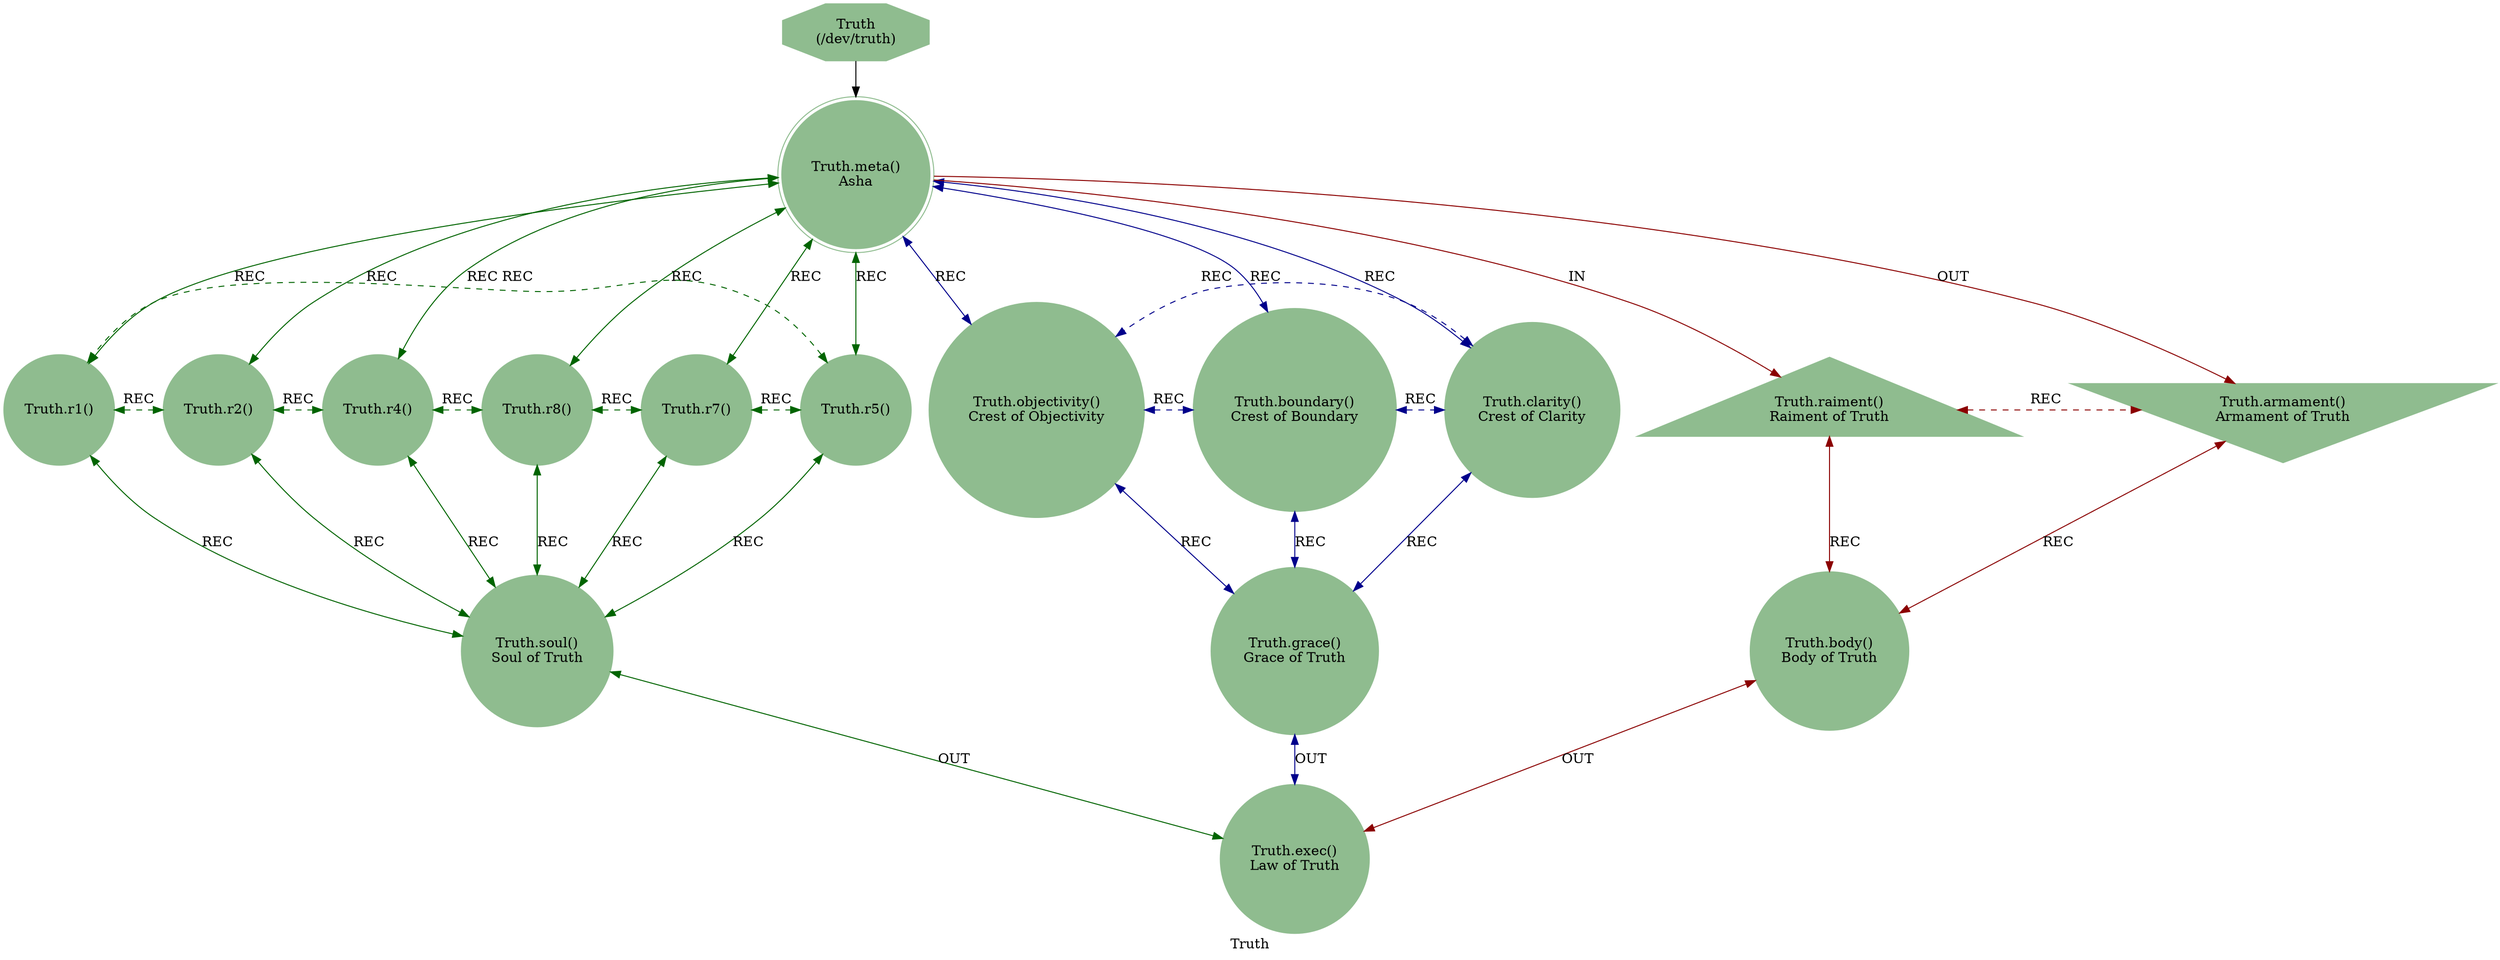 strict digraph TruthEngine {
    label = "Truth";
    style = filled;
    color = blue;
    comment = "";
    node [shape = polygon; sides = 8; style = filled; color = darkseagreen;];
    
    spark_1_mythos_t [label = "Truth\n(/dev/truth)";];
    
    // r0::meta();r1,r2,r4,r8,r7,r5;r3,r6,r;ra::receive(),rb::send(),rc::dispatch(),rd::commit(),re::serve(),rf::exec()
    spark_0_truth_t [label = "Truth.meta()\nAsha";comment = "";shape = doublecircle;];
    spark_1_truth_t [label = "Truth.r1()\n";comment = "";shape = circle;];
    spark_2_truth_t [label = "Truth.r2()\n";comment = "";shape = circle;];
    spark_4_truth_t [label = "Truth.r4()\n";comment = "";shape = circle;];
    spark_8_truth_t [label = "Truth.r8()\n";comment = "";shape = circle;];
    spark_7_truth_t [label = "Truth.r7()\n";comment = "";shape = circle;];
    spark_5_truth_t [label = "Truth.r5()\n";comment = "";shape = circle;];
    spark_3_truth_t [label = "Truth.objectivity()\nCrest of Objectivity";comment = "";shape = circle;];
    spark_6_truth_t [label = "Truth.boundary()\nCrest of Boundary";comment = "";shape = circle;];
    spark_9_truth_t [label = "Truth.clarity()\nCrest of Clarity";comment = "";shape = circle;];
    spark_a_truth_t [label = "Truth.raiment()\nRaiment of Truth";comment = "";shape = triangle;];
    spark_b_truth_t [label = "Truth.armament()\nArmament of Truth";comment = "";shape = invtriangle;];
    spark_c_truth_t [label = "Truth.body()\nBody of Truth";comment = "";shape = circle;];
    spark_d_truth_t [label = "Truth.soul()\nSoul of Truth";comment = "";shape = circle;];
    spark_e_truth_t [label = "Truth.grace()\nGrace of Truth";comment = "";shape = circle;];
    spark_f_truth_t [label = "Truth.exec()\nLaw of Truth";comment = "";shape = circle;];
    
    // IN = Input
    // OUT = Output
    // REC = Recursion
    spark_1_mythos_t -> spark_0_truth_t;
    spark_0_truth_t -> spark_a_truth_t [label = "IN"; color = darkred; comment = "";];
    spark_0_truth_t -> spark_b_truth_t [label = "OUT"; color = darkred; comment = "";];
    spark_0_truth_t -> {spark_3_truth_t spark_6_truth_t spark_9_truth_t} [label = "REC"; color = darkblue; comment = ""; dir = both;];
    spark_0_truth_t -> {spark_1_truth_t spark_2_truth_t spark_4_truth_t spark_8_truth_t spark_7_truth_t spark_5_truth_t} [label = "REC"; color = darkgreen; comment = ""; dir = both;];
    
    {spark_a_truth_t spark_b_truth_t} -> spark_c_truth_t [label = "REC"; color = darkred; comment = ""; dir = both;];
    {spark_1_truth_t spark_2_truth_t spark_4_truth_t spark_8_truth_t spark_7_truth_t spark_5_truth_t} -> spark_d_truth_t [label = "REC"; color = darkgreen; comment = ""; dir = both;];
    {spark_3_truth_t spark_6_truth_t spark_9_truth_t} -> spark_e_truth_t [label = "REC"; color = darkblue; comment = ""; dir = both;];
    
    spark_1_truth_t -> spark_2_truth_t -> spark_4_truth_t -> spark_8_truth_t -> spark_7_truth_t -> spark_5_truth_t -> spark_1_truth_t [label = "REC"; color = darkgreen; comment = ""; style = dashed; constraint = false; dir = both;];
    spark_3_truth_t -> spark_6_truth_t -> spark_9_truth_t -> spark_3_truth_t [label = "REC"; color = darkblue; comment = ""; style = dashed; constraint = false; dir = both;];
    spark_a_truth_t -> spark_b_truth_t [label = "REC"; color = darkred; comment = ""; constraint = false; style = dashed; dir = both;];
    
    spark_c_truth_t -> spark_f_truth_t [label = "OUT"; color = darkred; comment = ""; dir = both;];
    spark_d_truth_t -> spark_f_truth_t [label = "OUT"; color = darkgreen; comment = ""; dir = both;];
    spark_e_truth_t -> spark_f_truth_t [label = "OUT"; color = darkblue; comment = ""; dir = both;];
}